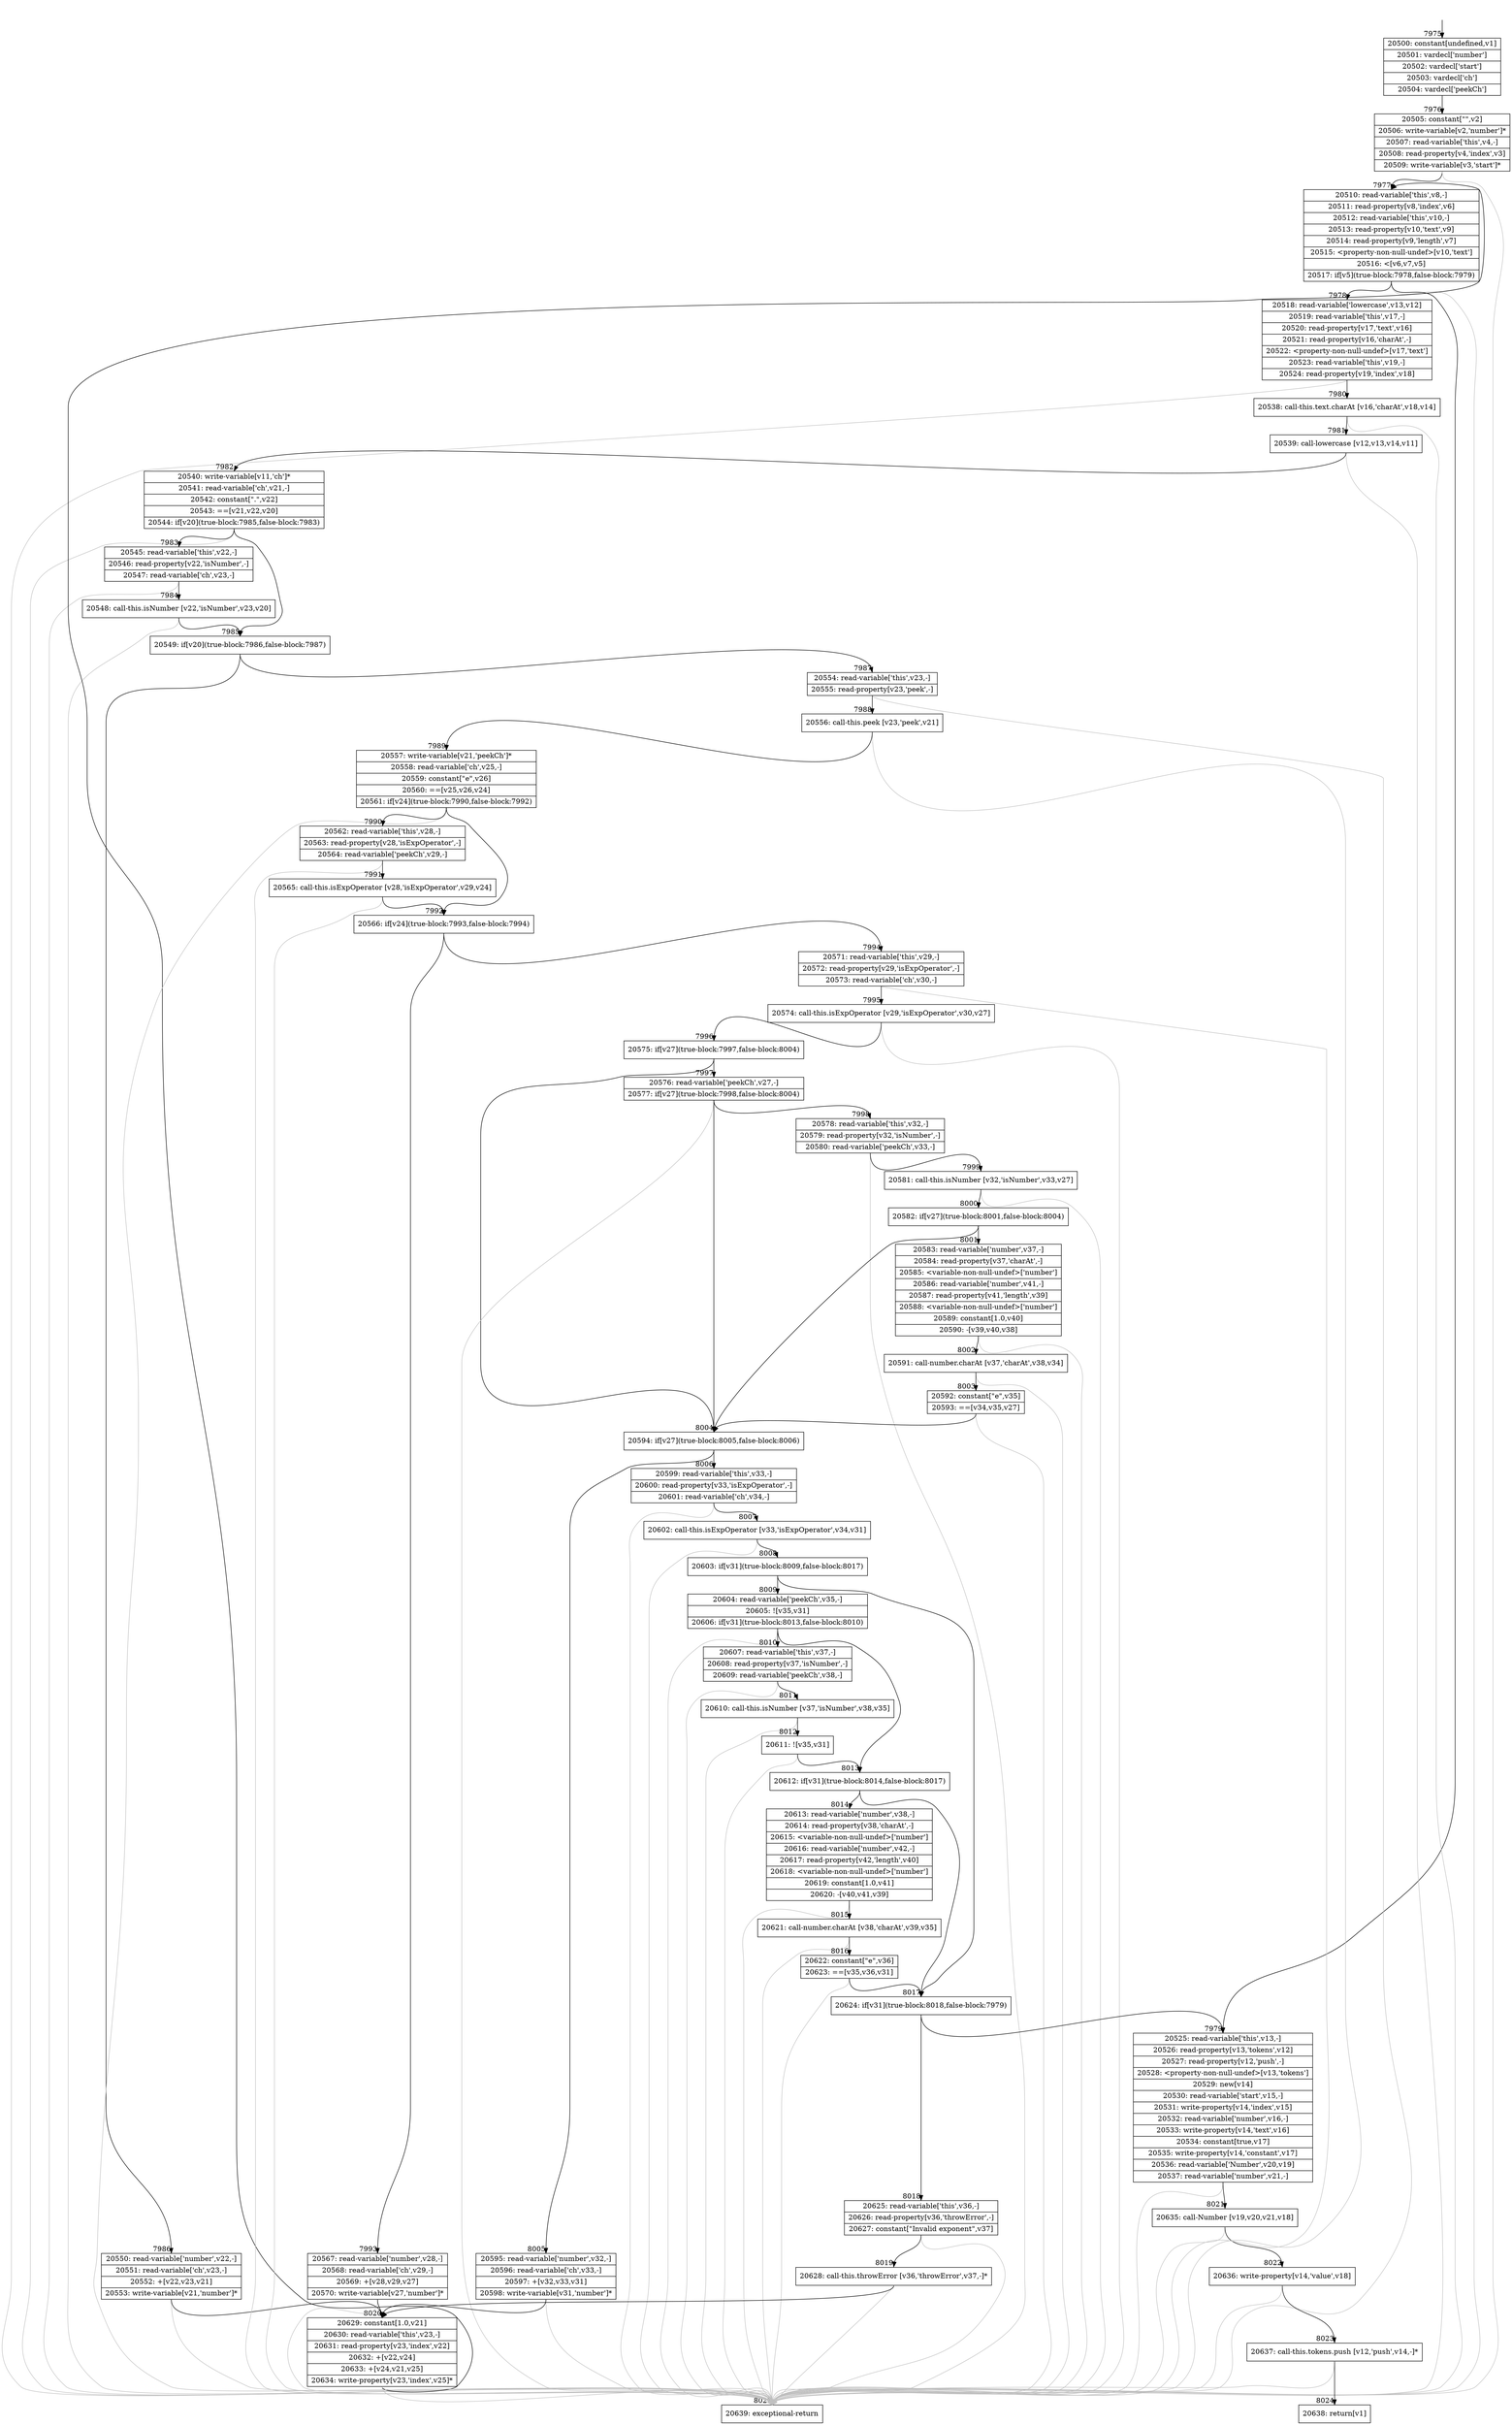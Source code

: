 digraph {
rankdir="TD"
BB_entry593[shape=none,label=""];
BB_entry593 -> BB7975 [tailport=s, headport=n, headlabel="    7975"]
BB7975 [shape=record label="{20500: constant[undefined,v1]|20501: vardecl['number']|20502: vardecl['start']|20503: vardecl['ch']|20504: vardecl['peekCh']}" ] 
BB7975 -> BB7976 [tailport=s, headport=n, headlabel="      7976"]
BB7976 [shape=record label="{20505: constant[\"\",v2]|20506: write-variable[v2,'number']*|20507: read-variable['this',v4,-]|20508: read-property[v4,'index',v3]|20509: write-variable[v3,'start']*}" ] 
BB7976 -> BB7977 [tailport=s, headport=n, headlabel="      7977"]
BB7976 -> BB8025 [tailport=s, headport=n, color=gray, headlabel="      8025"]
BB7977 [shape=record label="{20510: read-variable['this',v8,-]|20511: read-property[v8,'index',v6]|20512: read-variable['this',v10,-]|20513: read-property[v10,'text',v9]|20514: read-property[v9,'length',v7]|20515: \<property-non-null-undef\>[v10,'text']|20516: \<[v6,v7,v5]|20517: if[v5](true-block:7978,false-block:7979)}" ] 
BB7977 -> BB7978 [tailport=s, headport=n, headlabel="      7978"]
BB7977 -> BB7979 [tailport=s, headport=n, headlabel="      7979"]
BB7977 -> BB8025 [tailport=s, headport=n, color=gray]
BB7978 [shape=record label="{20518: read-variable['lowercase',v13,v12]|20519: read-variable['this',v17,-]|20520: read-property[v17,'text',v16]|20521: read-property[v16,'charAt',-]|20522: \<property-non-null-undef\>[v17,'text']|20523: read-variable['this',v19,-]|20524: read-property[v19,'index',v18]}" ] 
BB7978 -> BB7980 [tailport=s, headport=n, headlabel="      7980"]
BB7978 -> BB8025 [tailport=s, headport=n, color=gray]
BB7979 [shape=record label="{20525: read-variable['this',v13,-]|20526: read-property[v13,'tokens',v12]|20527: read-property[v12,'push',-]|20528: \<property-non-null-undef\>[v13,'tokens']|20529: new[v14]|20530: read-variable['start',v15,-]|20531: write-property[v14,'index',v15]|20532: read-variable['number',v16,-]|20533: write-property[v14,'text',v16]|20534: constant[true,v17]|20535: write-property[v14,'constant',v17]|20536: read-variable['Number',v20,v19]|20537: read-variable['number',v21,-]}" ] 
BB7979 -> BB8021 [tailport=s, headport=n, headlabel="      8021"]
BB7979 -> BB8025 [tailport=s, headport=n, color=gray]
BB7980 [shape=record label="{20538: call-this.text.charAt [v16,'charAt',v18,v14]}" ] 
BB7980 -> BB7981 [tailport=s, headport=n, headlabel="      7981"]
BB7980 -> BB8025 [tailport=s, headport=n, color=gray]
BB7981 [shape=record label="{20539: call-lowercase [v12,v13,v14,v11]}" ] 
BB7981 -> BB7982 [tailport=s, headport=n, headlabel="      7982"]
BB7981 -> BB8025 [tailport=s, headport=n, color=gray]
BB7982 [shape=record label="{20540: write-variable[v11,'ch']*|20541: read-variable['ch',v21,-]|20542: constant[\".\",v22]|20543: ==[v21,v22,v20]|20544: if[v20](true-block:7985,false-block:7983)}" ] 
BB7982 -> BB7985 [tailport=s, headport=n, headlabel="      7985"]
BB7982 -> BB7983 [tailport=s, headport=n, headlabel="      7983"]
BB7982 -> BB8025 [tailport=s, headport=n, color=gray]
BB7983 [shape=record label="{20545: read-variable['this',v22,-]|20546: read-property[v22,'isNumber',-]|20547: read-variable['ch',v23,-]}" ] 
BB7983 -> BB7984 [tailport=s, headport=n, headlabel="      7984"]
BB7983 -> BB8025 [tailport=s, headport=n, color=gray]
BB7984 [shape=record label="{20548: call-this.isNumber [v22,'isNumber',v23,v20]}" ] 
BB7984 -> BB7985 [tailport=s, headport=n]
BB7984 -> BB8025 [tailport=s, headport=n, color=gray]
BB7985 [shape=record label="{20549: if[v20](true-block:7986,false-block:7987)}" ] 
BB7985 -> BB7986 [tailport=s, headport=n, headlabel="      7986"]
BB7985 -> BB7987 [tailport=s, headport=n, headlabel="      7987"]
BB7986 [shape=record label="{20550: read-variable['number',v22,-]|20551: read-variable['ch',v23,-]|20552: +[v22,v23,v21]|20553: write-variable[v21,'number']*}" ] 
BB7986 -> BB8020 [tailport=s, headport=n, headlabel="      8020"]
BB7986 -> BB8025 [tailport=s, headport=n, color=gray]
BB7987 [shape=record label="{20554: read-variable['this',v23,-]|20555: read-property[v23,'peek',-]}" ] 
BB7987 -> BB7988 [tailport=s, headport=n, headlabel="      7988"]
BB7987 -> BB8025 [tailport=s, headport=n, color=gray]
BB7988 [shape=record label="{20556: call-this.peek [v23,'peek',v21]}" ] 
BB7988 -> BB7989 [tailport=s, headport=n, headlabel="      7989"]
BB7988 -> BB8025 [tailport=s, headport=n, color=gray]
BB7989 [shape=record label="{20557: write-variable[v21,'peekCh']*|20558: read-variable['ch',v25,-]|20559: constant[\"e\",v26]|20560: ==[v25,v26,v24]|20561: if[v24](true-block:7990,false-block:7992)}" ] 
BB7989 -> BB7992 [tailport=s, headport=n, headlabel="      7992"]
BB7989 -> BB7990 [tailport=s, headport=n, headlabel="      7990"]
BB7989 -> BB8025 [tailport=s, headport=n, color=gray]
BB7990 [shape=record label="{20562: read-variable['this',v28,-]|20563: read-property[v28,'isExpOperator',-]|20564: read-variable['peekCh',v29,-]}" ] 
BB7990 -> BB7991 [tailport=s, headport=n, headlabel="      7991"]
BB7990 -> BB8025 [tailport=s, headport=n, color=gray]
BB7991 [shape=record label="{20565: call-this.isExpOperator [v28,'isExpOperator',v29,v24]}" ] 
BB7991 -> BB7992 [tailport=s, headport=n]
BB7991 -> BB8025 [tailport=s, headport=n, color=gray]
BB7992 [shape=record label="{20566: if[v24](true-block:7993,false-block:7994)}" ] 
BB7992 -> BB7993 [tailport=s, headport=n, headlabel="      7993"]
BB7992 -> BB7994 [tailport=s, headport=n, headlabel="      7994"]
BB7993 [shape=record label="{20567: read-variable['number',v28,-]|20568: read-variable['ch',v29,-]|20569: +[v28,v29,v27]|20570: write-variable[v27,'number']*}" ] 
BB7993 -> BB8020 [tailport=s, headport=n]
BB7993 -> BB8025 [tailport=s, headport=n, color=gray]
BB7994 [shape=record label="{20571: read-variable['this',v29,-]|20572: read-property[v29,'isExpOperator',-]|20573: read-variable['ch',v30,-]}" ] 
BB7994 -> BB7995 [tailport=s, headport=n, headlabel="      7995"]
BB7994 -> BB8025 [tailport=s, headport=n, color=gray]
BB7995 [shape=record label="{20574: call-this.isExpOperator [v29,'isExpOperator',v30,v27]}" ] 
BB7995 -> BB7996 [tailport=s, headport=n, headlabel="      7996"]
BB7995 -> BB8025 [tailport=s, headport=n, color=gray]
BB7996 [shape=record label="{20575: if[v27](true-block:7997,false-block:8004)}" ] 
BB7996 -> BB8004 [tailport=s, headport=n, headlabel="      8004"]
BB7996 -> BB7997 [tailport=s, headport=n, headlabel="      7997"]
BB7997 [shape=record label="{20576: read-variable['peekCh',v27,-]|20577: if[v27](true-block:7998,false-block:8004)}" ] 
BB7997 -> BB8004 [tailport=s, headport=n]
BB7997 -> BB7998 [tailport=s, headport=n, headlabel="      7998"]
BB7997 -> BB8025 [tailport=s, headport=n, color=gray]
BB7998 [shape=record label="{20578: read-variable['this',v32,-]|20579: read-property[v32,'isNumber',-]|20580: read-variable['peekCh',v33,-]}" ] 
BB7998 -> BB7999 [tailport=s, headport=n, headlabel="      7999"]
BB7998 -> BB8025 [tailport=s, headport=n, color=gray]
BB7999 [shape=record label="{20581: call-this.isNumber [v32,'isNumber',v33,v27]}" ] 
BB7999 -> BB8000 [tailport=s, headport=n, headlabel="      8000"]
BB7999 -> BB8025 [tailport=s, headport=n, color=gray]
BB8000 [shape=record label="{20582: if[v27](true-block:8001,false-block:8004)}" ] 
BB8000 -> BB8004 [tailport=s, headport=n]
BB8000 -> BB8001 [tailport=s, headport=n, headlabel="      8001"]
BB8001 [shape=record label="{20583: read-variable['number',v37,-]|20584: read-property[v37,'charAt',-]|20585: \<variable-non-null-undef\>['number']|20586: read-variable['number',v41,-]|20587: read-property[v41,'length',v39]|20588: \<variable-non-null-undef\>['number']|20589: constant[1.0,v40]|20590: -[v39,v40,v38]}" ] 
BB8001 -> BB8002 [tailport=s, headport=n, headlabel="      8002"]
BB8001 -> BB8025 [tailport=s, headport=n, color=gray]
BB8002 [shape=record label="{20591: call-number.charAt [v37,'charAt',v38,v34]}" ] 
BB8002 -> BB8003 [tailport=s, headport=n, headlabel="      8003"]
BB8002 -> BB8025 [tailport=s, headport=n, color=gray]
BB8003 [shape=record label="{20592: constant[\"e\",v35]|20593: ==[v34,v35,v27]}" ] 
BB8003 -> BB8004 [tailport=s, headport=n]
BB8003 -> BB8025 [tailport=s, headport=n, color=gray]
BB8004 [shape=record label="{20594: if[v27](true-block:8005,false-block:8006)}" ] 
BB8004 -> BB8005 [tailport=s, headport=n, headlabel="      8005"]
BB8004 -> BB8006 [tailport=s, headport=n, headlabel="      8006"]
BB8005 [shape=record label="{20595: read-variable['number',v32,-]|20596: read-variable['ch',v33,-]|20597: +[v32,v33,v31]|20598: write-variable[v31,'number']*}" ] 
BB8005 -> BB8020 [tailport=s, headport=n]
BB8005 -> BB8025 [tailport=s, headport=n, color=gray]
BB8006 [shape=record label="{20599: read-variable['this',v33,-]|20600: read-property[v33,'isExpOperator',-]|20601: read-variable['ch',v34,-]}" ] 
BB8006 -> BB8007 [tailport=s, headport=n, headlabel="      8007"]
BB8006 -> BB8025 [tailport=s, headport=n, color=gray]
BB8007 [shape=record label="{20602: call-this.isExpOperator [v33,'isExpOperator',v34,v31]}" ] 
BB8007 -> BB8008 [tailport=s, headport=n, headlabel="      8008"]
BB8007 -> BB8025 [tailport=s, headport=n, color=gray]
BB8008 [shape=record label="{20603: if[v31](true-block:8009,false-block:8017)}" ] 
BB8008 -> BB8017 [tailport=s, headport=n, headlabel="      8017"]
BB8008 -> BB8009 [tailport=s, headport=n, headlabel="      8009"]
BB8009 [shape=record label="{20604: read-variable['peekCh',v35,-]|20605: ![v35,v31]|20606: if[v31](true-block:8013,false-block:8010)}" ] 
BB8009 -> BB8013 [tailport=s, headport=n, headlabel="      8013"]
BB8009 -> BB8010 [tailport=s, headport=n, headlabel="      8010"]
BB8009 -> BB8025 [tailport=s, headport=n, color=gray]
BB8010 [shape=record label="{20607: read-variable['this',v37,-]|20608: read-property[v37,'isNumber',-]|20609: read-variable['peekCh',v38,-]}" ] 
BB8010 -> BB8011 [tailport=s, headport=n, headlabel="      8011"]
BB8010 -> BB8025 [tailport=s, headport=n, color=gray]
BB8011 [shape=record label="{20610: call-this.isNumber [v37,'isNumber',v38,v35]}" ] 
BB8011 -> BB8012 [tailport=s, headport=n, headlabel="      8012"]
BB8011 -> BB8025 [tailport=s, headport=n, color=gray]
BB8012 [shape=record label="{20611: ![v35,v31]}" ] 
BB8012 -> BB8013 [tailport=s, headport=n]
BB8012 -> BB8025 [tailport=s, headport=n, color=gray]
BB8013 [shape=record label="{20612: if[v31](true-block:8014,false-block:8017)}" ] 
BB8013 -> BB8017 [tailport=s, headport=n]
BB8013 -> BB8014 [tailport=s, headport=n, headlabel="      8014"]
BB8014 [shape=record label="{20613: read-variable['number',v38,-]|20614: read-property[v38,'charAt',-]|20615: \<variable-non-null-undef\>['number']|20616: read-variable['number',v42,-]|20617: read-property[v42,'length',v40]|20618: \<variable-non-null-undef\>['number']|20619: constant[1.0,v41]|20620: -[v40,v41,v39]}" ] 
BB8014 -> BB8015 [tailport=s, headport=n, headlabel="      8015"]
BB8014 -> BB8025 [tailport=s, headport=n, color=gray]
BB8015 [shape=record label="{20621: call-number.charAt [v38,'charAt',v39,v35]}" ] 
BB8015 -> BB8016 [tailport=s, headport=n, headlabel="      8016"]
BB8015 -> BB8025 [tailport=s, headport=n, color=gray]
BB8016 [shape=record label="{20622: constant[\"e\",v36]|20623: ==[v35,v36,v31]}" ] 
BB8016 -> BB8017 [tailport=s, headport=n]
BB8016 -> BB8025 [tailport=s, headport=n, color=gray]
BB8017 [shape=record label="{20624: if[v31](true-block:8018,false-block:7979)}" ] 
BB8017 -> BB8018 [tailport=s, headport=n, headlabel="      8018"]
BB8017 -> BB7979 [tailport=s, headport=n]
BB8018 [shape=record label="{20625: read-variable['this',v36,-]|20626: read-property[v36,'throwError',-]|20627: constant[\"Invalid exponent\",v37]}" ] 
BB8018 -> BB8019 [tailport=s, headport=n, headlabel="      8019"]
BB8018 -> BB8025 [tailport=s, headport=n, color=gray]
BB8019 [shape=record label="{20628: call-this.throwError [v36,'throwError',v37,-]*}" ] 
BB8019 -> BB8020 [tailport=s, headport=n]
BB8019 -> BB8025 [tailport=s, headport=n, color=gray]
BB8020 [shape=record label="{20629: constant[1.0,v21]|20630: read-variable['this',v23,-]|20631: read-property[v23,'index',v22]|20632: +[v22,v24]|20633: +[v24,v21,v25]|20634: write-property[v23,'index',v25]*}" ] 
BB8020 -> BB7977 [tailport=s, headport=n]
BB8020 -> BB8025 [tailport=s, headport=n, color=gray]
BB8021 [shape=record label="{20635: call-Number [v19,v20,v21,v18]}" ] 
BB8021 -> BB8022 [tailport=s, headport=n, headlabel="      8022"]
BB8021 -> BB8025 [tailport=s, headport=n, color=gray]
BB8022 [shape=record label="{20636: write-property[v14,'value',v18]}" ] 
BB8022 -> BB8023 [tailport=s, headport=n, headlabel="      8023"]
BB8022 -> BB8025 [tailport=s, headport=n, color=gray]
BB8023 [shape=record label="{20637: call-this.tokens.push [v12,'push',v14,-]*}" ] 
BB8023 -> BB8024 [tailport=s, headport=n, headlabel="      8024"]
BB8023 -> BB8025 [tailport=s, headport=n, color=gray]
BB8024 [shape=record label="{20638: return[v1]}" ] 
BB8025 [shape=record label="{20639: exceptional-return}" ] 
//#$~ 12559
}

